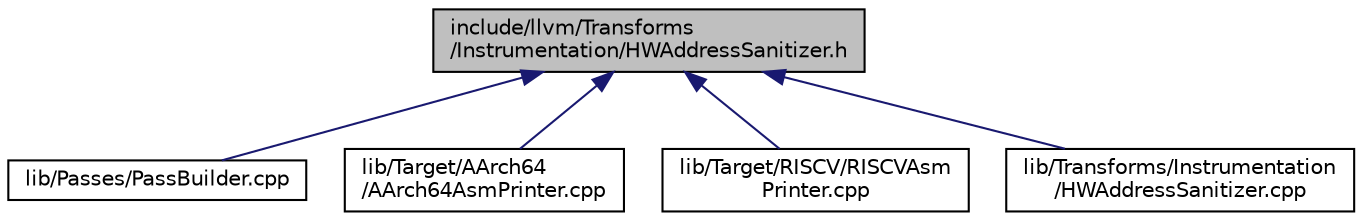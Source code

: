 digraph "include/llvm/Transforms/Instrumentation/HWAddressSanitizer.h"
{
 // LATEX_PDF_SIZE
  bgcolor="transparent";
  edge [fontname="Helvetica",fontsize="10",labelfontname="Helvetica",labelfontsize="10"];
  node [fontname="Helvetica",fontsize="10",shape=record];
  Node1 [label="include/llvm/Transforms\l/Instrumentation/HWAddressSanitizer.h",height=0.2,width=0.4,color="black", fillcolor="grey75", style="filled", fontcolor="black",tooltip=" "];
  Node1 -> Node2 [dir="back",color="midnightblue",fontsize="10",style="solid",fontname="Helvetica"];
  Node2 [label="lib/Passes/PassBuilder.cpp",height=0.2,width=0.4,color="black",URL="$PassBuilder_8cpp.html",tooltip=" "];
  Node1 -> Node3 [dir="back",color="midnightblue",fontsize="10",style="solid",fontname="Helvetica"];
  Node3 [label="lib/Target/AArch64\l/AArch64AsmPrinter.cpp",height=0.2,width=0.4,color="black",URL="$AArch64AsmPrinter_8cpp.html",tooltip=" "];
  Node1 -> Node4 [dir="back",color="midnightblue",fontsize="10",style="solid",fontname="Helvetica"];
  Node4 [label="lib/Target/RISCV/RISCVAsm\lPrinter.cpp",height=0.2,width=0.4,color="black",URL="$RISCVAsmPrinter_8cpp.html",tooltip=" "];
  Node1 -> Node5 [dir="back",color="midnightblue",fontsize="10",style="solid",fontname="Helvetica"];
  Node5 [label="lib/Transforms/Instrumentation\l/HWAddressSanitizer.cpp",height=0.2,width=0.4,color="black",URL="$HWAddressSanitizer_8cpp.html",tooltip=" "];
}
